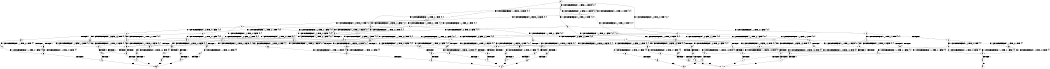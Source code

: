 digraph BCG {
size = "7, 10.5";
center = TRUE;
node [shape = circle];
0 [peripheries = 2];
0 -> 1 [label = "EX !0 !ATOMIC_EXCH_BRANCH (1, +0, FALSE, +1, 3, FALSE) !{0, 1}"];
0 -> 2 [label = "EX !1 !ATOMIC_EXCH_BRANCH (1, +1, TRUE, +0, 1, TRUE) !{0, 1}"];
0 -> 3 [label = "EX !0 !ATOMIC_EXCH_BRANCH (1, +0, FALSE, +1, 3, FALSE) !{0, 1}"];
1 -> 4 [label = "EX !0 !ATOMIC_EXCH_BRANCH (1, +0, TRUE, +0, 1, TRUE) !{0, 1}"];
1 -> 5 [label = "EX !1 !ATOMIC_EXCH_BRANCH (1, +1, TRUE, +0, 1, TRUE) !{0, 1}"];
1 -> 6 [label = "EX !0 !ATOMIC_EXCH_BRANCH (1, +0, TRUE, +0, 1, TRUE) !{0, 1}"];
2 -> 7 [label = "EX !1 !ATOMIC_EXCH_BRANCH (1, +1, TRUE, +0, 1, FALSE) !{0, 1}"];
2 -> 8 [label = "EX !0 !ATOMIC_EXCH_BRANCH (1, +0, FALSE, +1, 3, TRUE) !{0, 1}"];
2 -> 9 [label = "EX !0 !ATOMIC_EXCH_BRANCH (1, +0, FALSE, +1, 3, TRUE) !{0, 1}"];
3 -> 10 [label = "EX !1 !ATOMIC_EXCH_BRANCH (1, +1, TRUE, +0, 1, TRUE) !{0, 1}"];
3 -> 6 [label = "EX !0 !ATOMIC_EXCH_BRANCH (1, +0, TRUE, +0, 1, TRUE) !{0, 1}"];
3 -> 11 [label = "EX !1 !ATOMIC_EXCH_BRANCH (1, +1, TRUE, +0, 1, TRUE) !{0, 1}"];
4 -> 1 [label = "EX !0 !ATOMIC_EXCH_BRANCH (1, +0, FALSE, +1, 3, FALSE) !{0, 1}"];
4 -> 12 [label = "EX !1 !ATOMIC_EXCH_BRANCH (1, +1, TRUE, +0, 1, TRUE) !{0, 1}"];
4 -> 3 [label = "EX !0 !ATOMIC_EXCH_BRANCH (1, +0, FALSE, +1, 3, FALSE) !{0, 1}"];
5 -> 13 [label = "EX !0 !ATOMIC_EXCH_BRANCH (1, +0, TRUE, +0, 1, FALSE) !{0, 1}"];
5 -> 14 [label = "EX !1 !ATOMIC_EXCH_BRANCH (1, +1, TRUE, +0, 1, FALSE) !{0, 1}"];
5 -> 15 [label = "EX !0 !ATOMIC_EXCH_BRANCH (1, +0, TRUE, +0, 1, FALSE) !{0, 1}"];
6 -> 16 [label = "EX !1 !ATOMIC_EXCH_BRANCH (1, +1, TRUE, +0, 1, TRUE) !{0, 1}"];
6 -> 3 [label = "EX !0 !ATOMIC_EXCH_BRANCH (1, +0, FALSE, +1, 3, FALSE) !{0, 1}"];
6 -> 17 [label = "EX !1 !ATOMIC_EXCH_BRANCH (1, +1, TRUE, +0, 1, TRUE) !{0, 1}"];
7 -> 18 [label = "EX !0 !ATOMIC_EXCH_BRANCH (1, +0, FALSE, +1, 3, TRUE) !{0, 1}"];
7 -> 19 [label = "TERMINATE !1"];
7 -> 20 [label = "EX !0 !ATOMIC_EXCH_BRANCH (1, +0, FALSE, +1, 3, TRUE) !{0, 1}"];
8 -> 21 [label = "EX !1 !ATOMIC_EXCH_BRANCH (1, +1, TRUE, +0, 1, FALSE) !{0, 1}"];
8 -> 22 [label = "TERMINATE !0"];
9 -> 23 [label = "EX !1 !ATOMIC_EXCH_BRANCH (1, +1, TRUE, +0, 1, FALSE) !{0, 1}"];
9 -> 24 [label = "EX !1 !ATOMIC_EXCH_BRANCH (1, +1, TRUE, +0, 1, FALSE) !{0, 1}"];
9 -> 25 [label = "TERMINATE !0"];
10 -> 26 [label = "EX !0 !ATOMIC_EXCH_BRANCH (1, +0, TRUE, +0, 1, FALSE) !{0, 1}"];
10 -> 27 [label = "EX !1 !ATOMIC_EXCH_BRANCH (1, +1, TRUE, +0, 1, FALSE) !{0, 1}"];
10 -> 15 [label = "EX !0 !ATOMIC_EXCH_BRANCH (1, +0, TRUE, +0, 1, FALSE) !{0, 1}"];
11 -> 27 [label = "EX !1 !ATOMIC_EXCH_BRANCH (1, +1, TRUE, +0, 1, FALSE) !{0, 1}"];
11 -> 15 [label = "EX !0 !ATOMIC_EXCH_BRANCH (1, +0, TRUE, +0, 1, FALSE) !{0, 1}"];
11 -> 28 [label = "EX !1 !ATOMIC_EXCH_BRANCH (1, +1, TRUE, +0, 1, FALSE) !{0, 1}"];
12 -> 8 [label = "EX !0 !ATOMIC_EXCH_BRANCH (1, +0, FALSE, +1, 3, TRUE) !{0, 1}"];
12 -> 29 [label = "EX !1 !ATOMIC_EXCH_BRANCH (1, +1, TRUE, +0, 1, FALSE) !{0, 1}"];
12 -> 9 [label = "EX !0 !ATOMIC_EXCH_BRANCH (1, +0, FALSE, +1, 3, TRUE) !{0, 1}"];
13 -> 30 [label = "EX !1 !ATOMIC_EXCH_BRANCH (1, +1, TRUE, +0, 1, TRUE) !{0, 1}"];
13 -> 31 [label = "TERMINATE !0"];
14 -> 32 [label = "EX !0 !ATOMIC_EXCH_BRANCH (1, +0, TRUE, +0, 1, FALSE) !{0, 1}"];
14 -> 33 [label = "TERMINATE !1"];
14 -> 34 [label = "EX !0 !ATOMIC_EXCH_BRANCH (1, +0, TRUE, +0, 1, FALSE) !{0, 1}"];
15 -> 35 [label = "EX !1 !ATOMIC_EXCH_BRANCH (1, +1, TRUE, +0, 1, TRUE) !{0, 1}"];
15 -> 36 [label = "EX !1 !ATOMIC_EXCH_BRANCH (1, +1, TRUE, +0, 1, TRUE) !{0, 1}"];
15 -> 37 [label = "TERMINATE !0"];
16 -> 38 [label = "EX !0 !ATOMIC_EXCH_BRANCH (1, +0, FALSE, +1, 3, TRUE) !{0, 1}"];
16 -> 39 [label = "EX !1 !ATOMIC_EXCH_BRANCH (1, +1, TRUE, +0, 1, FALSE) !{0, 1}"];
16 -> 9 [label = "EX !0 !ATOMIC_EXCH_BRANCH (1, +0, FALSE, +1, 3, TRUE) !{0, 1}"];
17 -> 39 [label = "EX !1 !ATOMIC_EXCH_BRANCH (1, +1, TRUE, +0, 1, FALSE) !{0, 1}"];
17 -> 9 [label = "EX !0 !ATOMIC_EXCH_BRANCH (1, +0, FALSE, +1, 3, TRUE) !{0, 1}"];
17 -> 40 [label = "EX !1 !ATOMIC_EXCH_BRANCH (1, +1, TRUE, +0, 1, FALSE) !{0, 1}"];
18 -> 41 [label = "TERMINATE !0"];
18 -> 42 [label = "TERMINATE !1"];
19 -> 43 [label = "EX !0 !ATOMIC_EXCH_BRANCH (1, +0, FALSE, +1, 3, TRUE) !{0}"];
19 -> 44 [label = "EX !0 !ATOMIC_EXCH_BRANCH (1, +0, FALSE, +1, 3, TRUE) !{0}"];
20 -> 45 [label = "TERMINATE !0"];
20 -> 46 [label = "TERMINATE !1"];
21 -> 41 [label = "TERMINATE !0"];
21 -> 42 [label = "TERMINATE !1"];
22 -> 47 [label = "EX !1 !ATOMIC_EXCH_BRANCH (1, +1, TRUE, +0, 1, FALSE) !{1}"];
22 -> 48 [label = "EX !1 !ATOMIC_EXCH_BRANCH (1, +1, TRUE, +0, 1, FALSE) !{1}"];
23 -> 49 [label = "TERMINATE !0"];
23 -> 50 [label = "TERMINATE !1"];
24 -> 45 [label = "TERMINATE !0"];
24 -> 46 [label = "TERMINATE !1"];
25 -> 51 [label = "EX !1 !ATOMIC_EXCH_BRANCH (1, +1, TRUE, +0, 1, FALSE) !{1}"];
26 -> 35 [label = "EX !1 !ATOMIC_EXCH_BRANCH (1, +1, TRUE, +0, 1, TRUE) !{0, 1}"];
26 -> 52 [label = "TERMINATE !0"];
27 -> 53 [label = "EX !0 !ATOMIC_EXCH_BRANCH (1, +0, TRUE, +0, 1, FALSE) !{0, 1}"];
27 -> 54 [label = "TERMINATE !1"];
27 -> 34 [label = "EX !0 !ATOMIC_EXCH_BRANCH (1, +0, TRUE, +0, 1, FALSE) !{0, 1}"];
28 -> 34 [label = "EX !0 !ATOMIC_EXCH_BRANCH (1, +0, TRUE, +0, 1, FALSE) !{0, 1}"];
28 -> 55 [label = "TERMINATE !1"];
29 -> 18 [label = "EX !0 !ATOMIC_EXCH_BRANCH (1, +0, FALSE, +1, 3, TRUE) !{0, 1}"];
29 -> 56 [label = "TERMINATE !1"];
29 -> 20 [label = "EX !0 !ATOMIC_EXCH_BRANCH (1, +0, FALSE, +1, 3, TRUE) !{0, 1}"];
30 -> 21 [label = "EX !1 !ATOMIC_EXCH_BRANCH (1, +1, TRUE, +0, 1, FALSE) !{0, 1}"];
30 -> 22 [label = "TERMINATE !0"];
31 -> 57 [label = "EX !1 !ATOMIC_EXCH_BRANCH (1, +1, TRUE, +0, 1, TRUE) !{1}"];
31 -> 58 [label = "EX !1 !ATOMIC_EXCH_BRANCH (1, +1, TRUE, +0, 1, TRUE) !{1}"];
32 -> 59 [label = "TERMINATE !0"];
32 -> 60 [label = "TERMINATE !1"];
33 -> 61 [label = "EX !0 !ATOMIC_EXCH_BRANCH (1, +0, TRUE, +0, 1, FALSE) !{0}"];
33 -> 62 [label = "EX !0 !ATOMIC_EXCH_BRANCH (1, +0, TRUE, +0, 1, FALSE) !{0}"];
34 -> 63 [label = "TERMINATE !0"];
34 -> 64 [label = "TERMINATE !1"];
35 -> 23 [label = "EX !1 !ATOMIC_EXCH_BRANCH (1, +1, TRUE, +0, 1, FALSE) !{0, 1}"];
35 -> 65 [label = "TERMINATE !0"];
36 -> 23 [label = "EX !1 !ATOMIC_EXCH_BRANCH (1, +1, TRUE, +0, 1, FALSE) !{0, 1}"];
36 -> 24 [label = "EX !1 !ATOMIC_EXCH_BRANCH (1, +1, TRUE, +0, 1, FALSE) !{0, 1}"];
36 -> 25 [label = "TERMINATE !0"];
37 -> 66 [label = "EX !1 !ATOMIC_EXCH_BRANCH (1, +1, TRUE, +0, 1, TRUE) !{1}"];
38 -> 23 [label = "EX !1 !ATOMIC_EXCH_BRANCH (1, +1, TRUE, +0, 1, FALSE) !{0, 1}"];
38 -> 65 [label = "TERMINATE !0"];
39 -> 67 [label = "EX !0 !ATOMIC_EXCH_BRANCH (1, +0, FALSE, +1, 3, TRUE) !{0, 1}"];
39 -> 68 [label = "TERMINATE !1"];
39 -> 20 [label = "EX !0 !ATOMIC_EXCH_BRANCH (1, +0, FALSE, +1, 3, TRUE) !{0, 1}"];
40 -> 20 [label = "EX !0 !ATOMIC_EXCH_BRANCH (1, +0, FALSE, +1, 3, TRUE) !{0, 1}"];
40 -> 69 [label = "TERMINATE !1"];
41 -> 70 [label = "TERMINATE !1"];
42 -> 71 [label = "TERMINATE !0"];
43 -> 71 [label = "TERMINATE !0"];
44 -> 72 [label = "TERMINATE !0"];
45 -> 73 [label = "TERMINATE !1"];
46 -> 74 [label = "TERMINATE !0"];
47 -> 70 [label = "TERMINATE !1"];
48 -> 75 [label = "TERMINATE !1"];
49 -> 76 [label = "TERMINATE !1"];
50 -> 77 [label = "TERMINATE !0"];
51 -> 73 [label = "TERMINATE !1"];
52 -> 78 [label = "EX !1 !ATOMIC_EXCH_BRANCH (1, +1, TRUE, +0, 1, TRUE) !{1}"];
53 -> 79 [label = "TERMINATE !0"];
53 -> 80 [label = "TERMINATE !1"];
54 -> 81 [label = "EX !0 !ATOMIC_EXCH_BRANCH (1, +0, TRUE, +0, 1, FALSE) !{0}"];
55 -> 82 [label = "EX !0 !ATOMIC_EXCH_BRANCH (1, +0, TRUE, +0, 1, FALSE) !{0}"];
56 -> 43 [label = "EX !0 !ATOMIC_EXCH_BRANCH (1, +0, FALSE, +1, 3, TRUE) !{0}"];
56 -> 44 [label = "EX !0 !ATOMIC_EXCH_BRANCH (1, +0, FALSE, +1, 3, TRUE) !{0}"];
57 -> 47 [label = "EX !1 !ATOMIC_EXCH_BRANCH (1, +1, TRUE, +0, 1, FALSE) !{1}"];
57 -> 48 [label = "EX !1 !ATOMIC_EXCH_BRANCH (1, +1, TRUE, +0, 1, FALSE) !{1}"];
58 -> 48 [label = "EX !1 !ATOMIC_EXCH_BRANCH (1, +1, TRUE, +0, 1, FALSE) !{1}"];
59 -> 83 [label = "TERMINATE !1"];
60 -> 84 [label = "TERMINATE !0"];
61 -> 84 [label = "TERMINATE !0"];
62 -> 85 [label = "TERMINATE !0"];
63 -> 86 [label = "TERMINATE !1"];
64 -> 87 [label = "TERMINATE !0"];
65 -> 88 [label = "EX !1 !ATOMIC_EXCH_BRANCH (1, +1, TRUE, +0, 1, FALSE) !{1}"];
66 -> 51 [label = "EX !1 !ATOMIC_EXCH_BRANCH (1, +1, TRUE, +0, 1, FALSE) !{1}"];
67 -> 49 [label = "TERMINATE !0"];
67 -> 50 [label = "TERMINATE !1"];
68 -> 89 [label = "EX !0 !ATOMIC_EXCH_BRANCH (1, +0, FALSE, +1, 3, TRUE) !{0}"];
69 -> 90 [label = "EX !0 !ATOMIC_EXCH_BRANCH (1, +0, FALSE, +1, 3, TRUE) !{0}"];
70 -> 91 [label = "exit"];
71 -> 91 [label = "exit"];
72 -> 92 [label = "exit"];
73 -> 93 [label = "exit"];
74 -> 93 [label = "exit"];
75 -> 94 [label = "exit"];
76 -> 95 [label = "exit"];
77 -> 95 [label = "exit"];
78 -> 88 [label = "EX !1 !ATOMIC_EXCH_BRANCH (1, +1, TRUE, +0, 1, FALSE) !{1}"];
79 -> 96 [label = "TERMINATE !1"];
80 -> 97 [label = "TERMINATE !0"];
81 -> 97 [label = "TERMINATE !0"];
82 -> 87 [label = "TERMINATE !0"];
83 -> 91 [label = "exit"];
84 -> 91 [label = "exit"];
85 -> 92 [label = "exit"];
86 -> 93 [label = "exit"];
87 -> 93 [label = "exit"];
88 -> 76 [label = "TERMINATE !1"];
89 -> 77 [label = "TERMINATE !0"];
90 -> 74 [label = "TERMINATE !0"];
96 -> 95 [label = "exit"];
97 -> 95 [label = "exit"];
}
